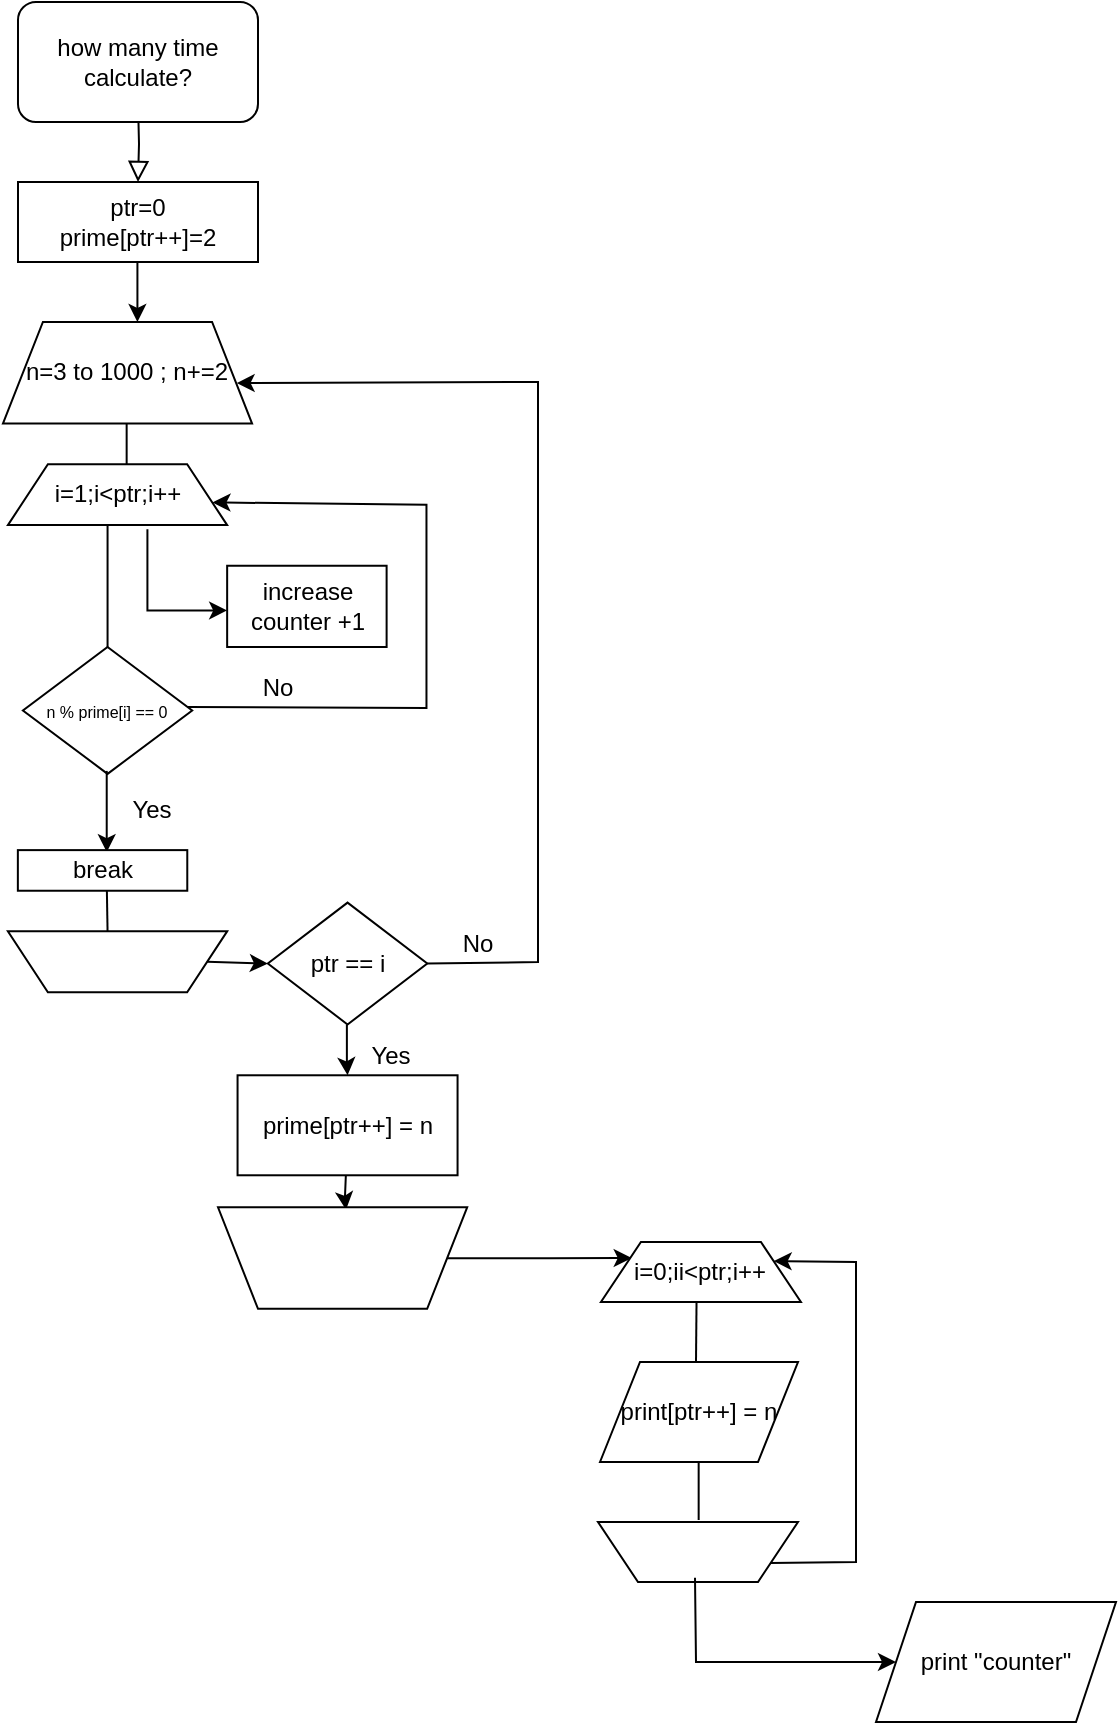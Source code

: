 <mxfile version="23.0.2" type="device">
  <diagram id="C5RBs43oDa-KdzZeNtuy" name="Page-1">
    <mxGraphModel dx="676" dy="420" grid="1" gridSize="10" guides="1" tooltips="1" connect="1" arrows="1" fold="1" page="1" pageScale="1" pageWidth="827" pageHeight="1169" math="0" shadow="0">
      <root>
        <mxCell id="WIyWlLk6GJQsqaUBKTNV-0" />
        <mxCell id="WIyWlLk6GJQsqaUBKTNV-1" parent="WIyWlLk6GJQsqaUBKTNV-0" />
        <mxCell id="Hyi2GzqdrZCViDuYcZH3-1" value="n=3 to 1000 ; n+=2" style="shape=trapezoid;perimeter=trapezoidPerimeter;whiteSpace=wrap;html=1;fixedSize=1;container=0;movable=1;resizable=1;rotatable=1;deletable=1;editable=1;locked=0;connectable=1;" parent="WIyWlLk6GJQsqaUBKTNV-1" vertex="1">
          <mxGeometry x="32.46" y="200" width="124.58" height="50.78" as="geometry" />
        </mxCell>
        <mxCell id="Hyi2GzqdrZCViDuYcZH3-33" value="" style="endArrow=classic;html=1;rounded=0;entryX=0.938;entryY=0.601;entryDx=0;entryDy=0;entryPerimeter=0;exitX=1;exitY=0.5;exitDx=0;exitDy=0;movable=1;resizable=1;rotatable=1;deletable=1;editable=1;locked=0;connectable=1;" parent="WIyWlLk6GJQsqaUBKTNV-1" source="Hyi2GzqdrZCViDuYcZH3-20" target="Hyi2GzqdrZCViDuYcZH3-1" edge="1">
          <mxGeometry width="50" height="50" relative="1" as="geometry">
            <mxPoint x="124.644" y="595.748" as="sourcePoint" />
            <mxPoint x="184.441" y="281.25" as="targetPoint" />
            <Array as="points">
              <mxPoint x="300" y="520" />
              <mxPoint x="300" y="230" />
            </Array>
          </mxGeometry>
        </mxCell>
        <mxCell id="FiZKXfrmjTzjne6S1mKz-21" value="" style="group" vertex="1" connectable="0" parent="WIyWlLk6GJQsqaUBKTNV-1">
          <mxGeometry x="34.949" y="250.781" width="229.22" height="284.375" as="geometry" />
        </mxCell>
        <mxCell id="Hyi2GzqdrZCViDuYcZH3-4" value="" style="endArrow=none;html=1;rounded=0;movable=1;resizable=1;rotatable=1;deletable=1;editable=1;locked=0;connectable=1;" parent="FiZKXfrmjTzjne6S1mKz-21" edge="1">
          <mxGeometry width="50" height="50" relative="1" as="geometry">
            <mxPoint x="59.378" y="20.312" as="sourcePoint" />
            <mxPoint x="59.378" as="targetPoint" />
          </mxGeometry>
        </mxCell>
        <mxCell id="Hyi2GzqdrZCViDuYcZH3-5" value="i=1;i&amp;lt;ptr;i++" style="shape=trapezoid;perimeter=trapezoidPerimeter;whiteSpace=wrap;html=1;fixedSize=1;container=0;movable=1;resizable=1;rotatable=1;deletable=1;editable=1;locked=0;connectable=1;" parent="FiZKXfrmjTzjne6S1mKz-21" vertex="1">
          <mxGeometry y="20.312" width="109.627" height="30.469" as="geometry" />
        </mxCell>
        <mxCell id="Hyi2GzqdrZCViDuYcZH3-8" value="" style="endArrow=classic;html=1;rounded=0;movable=1;resizable=1;rotatable=1;deletable=1;editable=1;locked=0;connectable=1;" parent="FiZKXfrmjTzjne6S1mKz-21" edge="1">
          <mxGeometry width="50" height="50" relative="1" as="geometry">
            <mxPoint x="69.763" y="52.812" as="sourcePoint" />
            <mxPoint x="109.627" y="93.438" as="targetPoint" />
            <Array as="points">
              <mxPoint x="69.763" y="93.438" />
              <mxPoint x="89.695" y="93.438" />
            </Array>
          </mxGeometry>
        </mxCell>
        <mxCell id="Hyi2GzqdrZCViDuYcZH3-13" value="" style="endArrow=none;html=1;rounded=0;movable=1;resizable=1;rotatable=1;deletable=1;editable=1;locked=0;connectable=1;" parent="FiZKXfrmjTzjne6S1mKz-21" edge="1">
          <mxGeometry width="50" height="50" relative="1" as="geometry">
            <mxPoint x="49.831" y="111.719" as="sourcePoint" />
            <mxPoint x="49.831" y="50.781" as="targetPoint" />
            <Array as="points">
              <mxPoint x="49.831" y="71.094" />
            </Array>
          </mxGeometry>
        </mxCell>
        <mxCell id="Hyi2GzqdrZCViDuYcZH3-14" value="increase&lt;br&gt;counter +1" style="rounded=0;whiteSpace=wrap;html=1;container=0;movable=1;resizable=1;rotatable=1;deletable=1;editable=1;locked=0;connectable=1;" parent="FiZKXfrmjTzjne6S1mKz-21" vertex="1">
          <mxGeometry x="109.627" y="71.094" width="79.729" height="40.625" as="geometry" />
        </mxCell>
        <mxCell id="Hyi2GzqdrZCViDuYcZH3-15" value="&lt;font style=&quot;font-size: 8px;&quot;&gt;n % prime[i] == 0&lt;/font&gt;" style="rhombus;whiteSpace=wrap;html=1;container=0;movable=1;resizable=1;rotatable=1;deletable=1;editable=1;locked=0;connectable=1;" parent="FiZKXfrmjTzjne6S1mKz-21" vertex="1">
          <mxGeometry x="7.511" y="111.719" width="84.64" height="63.44" as="geometry" />
        </mxCell>
        <mxCell id="Hyi2GzqdrZCViDuYcZH3-17" value="" style="endArrow=classic;html=1;rounded=0;entryX=0.933;entryY=0.627;entryDx=0;entryDy=0;entryPerimeter=0;movable=1;resizable=1;rotatable=1;deletable=1;editable=1;locked=0;connectable=1;" parent="FiZKXfrmjTzjne6S1mKz-21" target="Hyi2GzqdrZCViDuYcZH3-5" edge="1">
          <mxGeometry width="50" height="50" relative="1" as="geometry">
            <mxPoint x="89.695" y="141.761" as="sourcePoint" />
            <mxPoint x="109.627" y="40.625" as="targetPoint" />
            <Array as="points">
              <mxPoint x="209.288" y="142.188" />
              <mxPoint x="209.288" y="40.625" />
            </Array>
          </mxGeometry>
        </mxCell>
        <mxCell id="Hyi2GzqdrZCViDuYcZH3-19" value="No" style="text;html=1;strokeColor=none;fillColor=none;align=center;verticalAlign=middle;whiteSpace=wrap;rounded=0;container=0;movable=1;resizable=1;rotatable=1;deletable=1;editable=1;locked=0;connectable=1;" parent="FiZKXfrmjTzjne6S1mKz-21" vertex="1">
          <mxGeometry x="109.627" y="121.875" width="49.831" height="20.312" as="geometry" />
        </mxCell>
        <mxCell id="Hyi2GzqdrZCViDuYcZH3-22" value="" style="endArrow=classic;html=1;rounded=0;movable=1;resizable=1;rotatable=1;deletable=1;editable=1;locked=0;connectable=1;" parent="FiZKXfrmjTzjne6S1mKz-21" edge="1">
          <mxGeometry width="50" height="50" relative="1" as="geometry">
            <mxPoint x="49.412" y="173.672" as="sourcePoint" />
            <mxPoint x="49.412" y="214.297" as="targetPoint" />
            <Array as="points">
              <mxPoint x="49.412" y="173.672" />
            </Array>
          </mxGeometry>
        </mxCell>
        <mxCell id="Hyi2GzqdrZCViDuYcZH3-25" value="break" style="rounded=0;whiteSpace=wrap;html=1;container=0;movable=1;resizable=1;rotatable=1;deletable=1;editable=1;locked=0;connectable=1;" parent="FiZKXfrmjTzjne6S1mKz-21" vertex="1">
          <mxGeometry x="4.983" y="213.281" width="84.712" height="20.312" as="geometry" />
        </mxCell>
        <mxCell id="Hyi2GzqdrZCViDuYcZH3-26" value="Yes" style="text;html=1;strokeColor=none;fillColor=none;align=center;verticalAlign=middle;whiteSpace=wrap;rounded=0;container=0;movable=1;resizable=1;rotatable=1;deletable=1;editable=1;locked=0;connectable=1;" parent="FiZKXfrmjTzjne6S1mKz-21" vertex="1">
          <mxGeometry x="47.339" y="182.812" width="49.831" height="20.312" as="geometry" />
        </mxCell>
        <mxCell id="Hyi2GzqdrZCViDuYcZH3-29" value="" style="endArrow=none;html=1;rounded=0;movable=1;resizable=1;rotatable=1;deletable=1;editable=1;locked=0;connectable=1;" parent="FiZKXfrmjTzjne6S1mKz-21" edge="1">
          <mxGeometry width="50" height="50" relative="1" as="geometry">
            <mxPoint x="49.831" y="253.906" as="sourcePoint" />
            <mxPoint x="49.492" y="233.594" as="targetPoint" />
          </mxGeometry>
        </mxCell>
        <mxCell id="Hyi2GzqdrZCViDuYcZH3-27" value="" style="shape=trapezoid;perimeter=trapezoidPerimeter;whiteSpace=wrap;html=1;fixedSize=1;rotation=-180;container=0;movable=1;resizable=1;rotatable=1;deletable=1;editable=1;locked=0;connectable=1;" parent="FiZKXfrmjTzjne6S1mKz-21" vertex="1">
          <mxGeometry y="253.906" width="109.627" height="30.469" as="geometry" />
        </mxCell>
        <mxCell id="FiZKXfrmjTzjne6S1mKz-11" value="" style="endArrow=classic;html=1;rounded=0;movable=1;resizable=1;rotatable=1;deletable=1;editable=1;locked=0;connectable=1;entryX=0.5;entryY=0;entryDx=0;entryDy=0;" edge="1" parent="WIyWlLk6GJQsqaUBKTNV-1">
          <mxGeometry width="50" height="50" relative="1" as="geometry">
            <mxPoint x="204" y="624.84" as="sourcePoint" />
            <mxPoint x="204.0" y="643.84" as="targetPoint" />
            <Array as="points">
              <mxPoint x="203.441" y="638.559" />
            </Array>
          </mxGeometry>
        </mxCell>
        <mxCell id="Hyi2GzqdrZCViDuYcZH3-20" value="ptr == i" style="rhombus;whiteSpace=wrap;html=1;container=0;movable=1;resizable=1;rotatable=1;deletable=1;editable=1;locked=0;connectable=1;" parent="WIyWlLk6GJQsqaUBKTNV-1" vertex="1">
          <mxGeometry x="164.915" y="490.309" width="79.729" height="60.938" as="geometry" />
        </mxCell>
        <mxCell id="FiZKXfrmjTzjne6S1mKz-34" value="" style="edgeStyle=orthogonalEdgeStyle;rounded=0;orthogonalLoop=1;jettySize=auto;html=1;" edge="1" parent="WIyWlLk6GJQsqaUBKTNV-1" source="Hyi2GzqdrZCViDuYcZH3-28">
          <mxGeometry relative="1" as="geometry">
            <mxPoint x="346.864" y="668" as="targetPoint" />
          </mxGeometry>
        </mxCell>
        <mxCell id="Hyi2GzqdrZCViDuYcZH3-28" value="" style="shape=trapezoid;perimeter=trapezoidPerimeter;whiteSpace=wrap;html=1;fixedSize=1;rotation=-180;container=0;movable=1;resizable=1;rotatable=1;deletable=1;editable=1;locked=0;connectable=1;" parent="WIyWlLk6GJQsqaUBKTNV-1" vertex="1">
          <mxGeometry x="140" y="642.653" width="124.576" height="50.781" as="geometry" />
        </mxCell>
        <mxCell id="Hyi2GzqdrZCViDuYcZH3-34" value="" style="endArrow=classic;html=1;rounded=0;movable=1;resizable=1;rotatable=1;deletable=1;editable=1;locked=0;connectable=1;entryX=0.5;entryY=0;entryDx=0;entryDy=0;" parent="WIyWlLk6GJQsqaUBKTNV-1" edge="1" target="FiZKXfrmjTzjne6S1mKz-8">
          <mxGeometry width="50" height="50" relative="1" as="geometry">
            <mxPoint x="204.441" y="551.246" as="sourcePoint" />
            <mxPoint x="204.78" y="591.871" as="targetPoint" />
            <Array as="points">
              <mxPoint x="204.441" y="571.559" />
            </Array>
          </mxGeometry>
        </mxCell>
        <mxCell id="Hyi2GzqdrZCViDuYcZH3-36" value="Yes" style="text;html=1;strokeColor=none;fillColor=none;align=center;verticalAlign=middle;whiteSpace=wrap;rounded=0;container=0;movable=1;resizable=1;rotatable=1;deletable=1;editable=1;locked=0;connectable=1;" parent="WIyWlLk6GJQsqaUBKTNV-1" vertex="1">
          <mxGeometry x="209.45" y="558.12" width="35.19" height="18.52" as="geometry" />
        </mxCell>
        <mxCell id="Hyi2GzqdrZCViDuYcZH3-37" value="No" style="text;html=1;strokeColor=none;fillColor=none;align=center;verticalAlign=middle;whiteSpace=wrap;rounded=0;container=0;movable=1;resizable=1;rotatable=1;deletable=1;editable=1;locked=0;connectable=1;" parent="WIyWlLk6GJQsqaUBKTNV-1" vertex="1">
          <mxGeometry x="244.645" y="500.465" width="49.831" height="20.312" as="geometry" />
        </mxCell>
        <mxCell id="FiZKXfrmjTzjne6S1mKz-8" value="prime[ptr++] = n" style="rounded=0;whiteSpace=wrap;html=1;" vertex="1" parent="WIyWlLk6GJQsqaUBKTNV-1">
          <mxGeometry x="149.78" y="576.64" width="110" height="50" as="geometry" />
        </mxCell>
        <mxCell id="FiZKXfrmjTzjne6S1mKz-31" value="" style="endArrow=classic;html=1;rounded=0;exitX=0;exitY=0.5;exitDx=0;exitDy=0;entryX=0;entryY=0.5;entryDx=0;entryDy=0;" edge="1" parent="WIyWlLk6GJQsqaUBKTNV-1" source="Hyi2GzqdrZCViDuYcZH3-27" target="Hyi2GzqdrZCViDuYcZH3-20">
          <mxGeometry width="50" height="50" relative="1" as="geometry">
            <mxPoint x="140" y="521" as="sourcePoint" />
            <mxPoint x="160" y="520" as="targetPoint" />
          </mxGeometry>
        </mxCell>
        <mxCell id="FiZKXfrmjTzjne6S1mKz-35" value="" style="group" vertex="1" connectable="0" parent="WIyWlLk6GJQsqaUBKTNV-1">
          <mxGeometry x="330" y="660" width="259" height="240" as="geometry" />
        </mxCell>
        <mxCell id="FiZKXfrmjTzjne6S1mKz-23" value="" style="group" vertex="1" connectable="0" parent="FiZKXfrmjTzjne6S1mKz-35">
          <mxGeometry width="101.46" height="170" as="geometry" />
        </mxCell>
        <mxCell id="FiZKXfrmjTzjne6S1mKz-15" value="" style="endArrow=none;html=1;rounded=0;exitX=0.478;exitY=1.016;exitDx=0;exitDy=0;exitPerimeter=0;" edge="1" parent="FiZKXfrmjTzjne6S1mKz-23" source="FiZKXfrmjTzjne6S1mKz-12">
          <mxGeometry width="50" height="50" relative="1" as="geometry">
            <mxPoint x="50" y="40" as="sourcePoint" />
            <mxPoint x="49" y="60" as="targetPoint" />
            <Array as="points" />
          </mxGeometry>
        </mxCell>
        <mxCell id="FiZKXfrmjTzjne6S1mKz-16" value="print[ptr++] = n" style="shape=parallelogram;perimeter=parallelogramPerimeter;whiteSpace=wrap;html=1;fixedSize=1;" vertex="1" parent="FiZKXfrmjTzjne6S1mKz-23">
          <mxGeometry x="1" y="60" width="99" height="50" as="geometry" />
        </mxCell>
        <mxCell id="FiZKXfrmjTzjne6S1mKz-17" value="" style="endArrow=none;html=1;rounded=0;exitX=0.478;exitY=1.016;exitDx=0;exitDy=0;exitPerimeter=0;" edge="1" parent="FiZKXfrmjTzjne6S1mKz-23">
          <mxGeometry width="50" height="50" relative="1" as="geometry">
            <mxPoint x="50.33" y="110" as="sourcePoint" />
            <mxPoint x="50.33" y="139" as="targetPoint" />
            <Array as="points" />
          </mxGeometry>
        </mxCell>
        <mxCell id="FiZKXfrmjTzjne6S1mKz-19" value="" style="shape=trapezoid;perimeter=trapezoidPerimeter;whiteSpace=wrap;html=1;fixedSize=1;rotation=-180;" vertex="1" parent="FiZKXfrmjTzjne6S1mKz-23">
          <mxGeometry y="140" width="100" height="30" as="geometry" />
        </mxCell>
        <mxCell id="FiZKXfrmjTzjne6S1mKz-12" value="i=0;ii&amp;lt;ptr;i++" style="shape=trapezoid;perimeter=trapezoidPerimeter;whiteSpace=wrap;html=1;fixedSize=1;" vertex="1" parent="FiZKXfrmjTzjne6S1mKz-23">
          <mxGeometry x="1.46" width="100" height="30" as="geometry" />
        </mxCell>
        <mxCell id="FiZKXfrmjTzjne6S1mKz-25" value="" style="endArrow=classic;html=1;rounded=0;exitX=0;exitY=0.25;exitDx=0;exitDy=0;entryX=1;entryY=0.25;entryDx=0;entryDy=0;" edge="1" parent="FiZKXfrmjTzjne6S1mKz-23" source="FiZKXfrmjTzjne6S1mKz-19" target="FiZKXfrmjTzjne6S1mKz-12">
          <mxGeometry width="50" height="50" relative="1" as="geometry">
            <mxPoint x="50" y="170" as="sourcePoint" />
            <mxPoint x="99" y="20" as="targetPoint" />
            <Array as="points">
              <mxPoint x="129" y="160" />
              <mxPoint x="129" y="10" />
            </Array>
          </mxGeometry>
        </mxCell>
        <mxCell id="FiZKXfrmjTzjne6S1mKz-26" value="" style="endArrow=classic;html=1;rounded=0;exitX=0.515;exitY=0.072;exitDx=0;exitDy=0;exitPerimeter=0;" edge="1" parent="FiZKXfrmjTzjne6S1mKz-35" source="FiZKXfrmjTzjne6S1mKz-19">
          <mxGeometry width="50" height="50" relative="1" as="geometry">
            <mxPoint x="50.44" y="170" as="sourcePoint" />
            <mxPoint x="149" y="210" as="targetPoint" />
            <Array as="points">
              <mxPoint x="49" y="210" />
            </Array>
          </mxGeometry>
        </mxCell>
        <mxCell id="FiZKXfrmjTzjne6S1mKz-27" value="print &quot;counter&quot;" style="shape=parallelogram;perimeter=parallelogramPerimeter;whiteSpace=wrap;html=1;fixedSize=1;" vertex="1" parent="FiZKXfrmjTzjne6S1mKz-35">
          <mxGeometry x="139" y="180" width="120" height="60" as="geometry" />
        </mxCell>
        <mxCell id="WIyWlLk6GJQsqaUBKTNV-2" value="" style="rounded=0;html=1;jettySize=auto;orthogonalLoop=1;fontSize=11;endArrow=block;endFill=0;endSize=8;strokeWidth=1;shadow=0;labelBackgroundColor=none;edgeStyle=orthogonalEdgeStyle;entryX=0.5;entryY=0;entryDx=0;entryDy=0;" parent="WIyWlLk6GJQsqaUBKTNV-1" edge="1" target="FiZKXfrmjTzjne6S1mKz-3">
          <mxGeometry relative="1" as="geometry">
            <mxPoint x="100.0" y="90" as="sourcePoint" />
            <mxPoint x="100.0" y="140" as="targetPoint" />
          </mxGeometry>
        </mxCell>
        <mxCell id="Hyi2GzqdrZCViDuYcZH3-0" value="how many time calculate?" style="rounded=1;whiteSpace=wrap;html=1;" parent="WIyWlLk6GJQsqaUBKTNV-1" vertex="1">
          <mxGeometry x="40" y="40" width="120" height="60" as="geometry" />
        </mxCell>
        <mxCell id="FiZKXfrmjTzjne6S1mKz-3" value="ptr=0&lt;br&gt;prime[ptr++]=2" style="rounded=0;whiteSpace=wrap;html=1;" vertex="1" parent="WIyWlLk6GJQsqaUBKTNV-1">
          <mxGeometry x="40" y="130" width="120" height="40" as="geometry" />
        </mxCell>
        <mxCell id="FiZKXfrmjTzjne6S1mKz-7" value="" style="endArrow=classic;html=1;rounded=0;" edge="1" parent="WIyWlLk6GJQsqaUBKTNV-1">
          <mxGeometry width="50" height="50" relative="1" as="geometry">
            <mxPoint x="99.71" y="170" as="sourcePoint" />
            <mxPoint x="99.71" y="200" as="targetPoint" />
          </mxGeometry>
        </mxCell>
      </root>
    </mxGraphModel>
  </diagram>
</mxfile>
